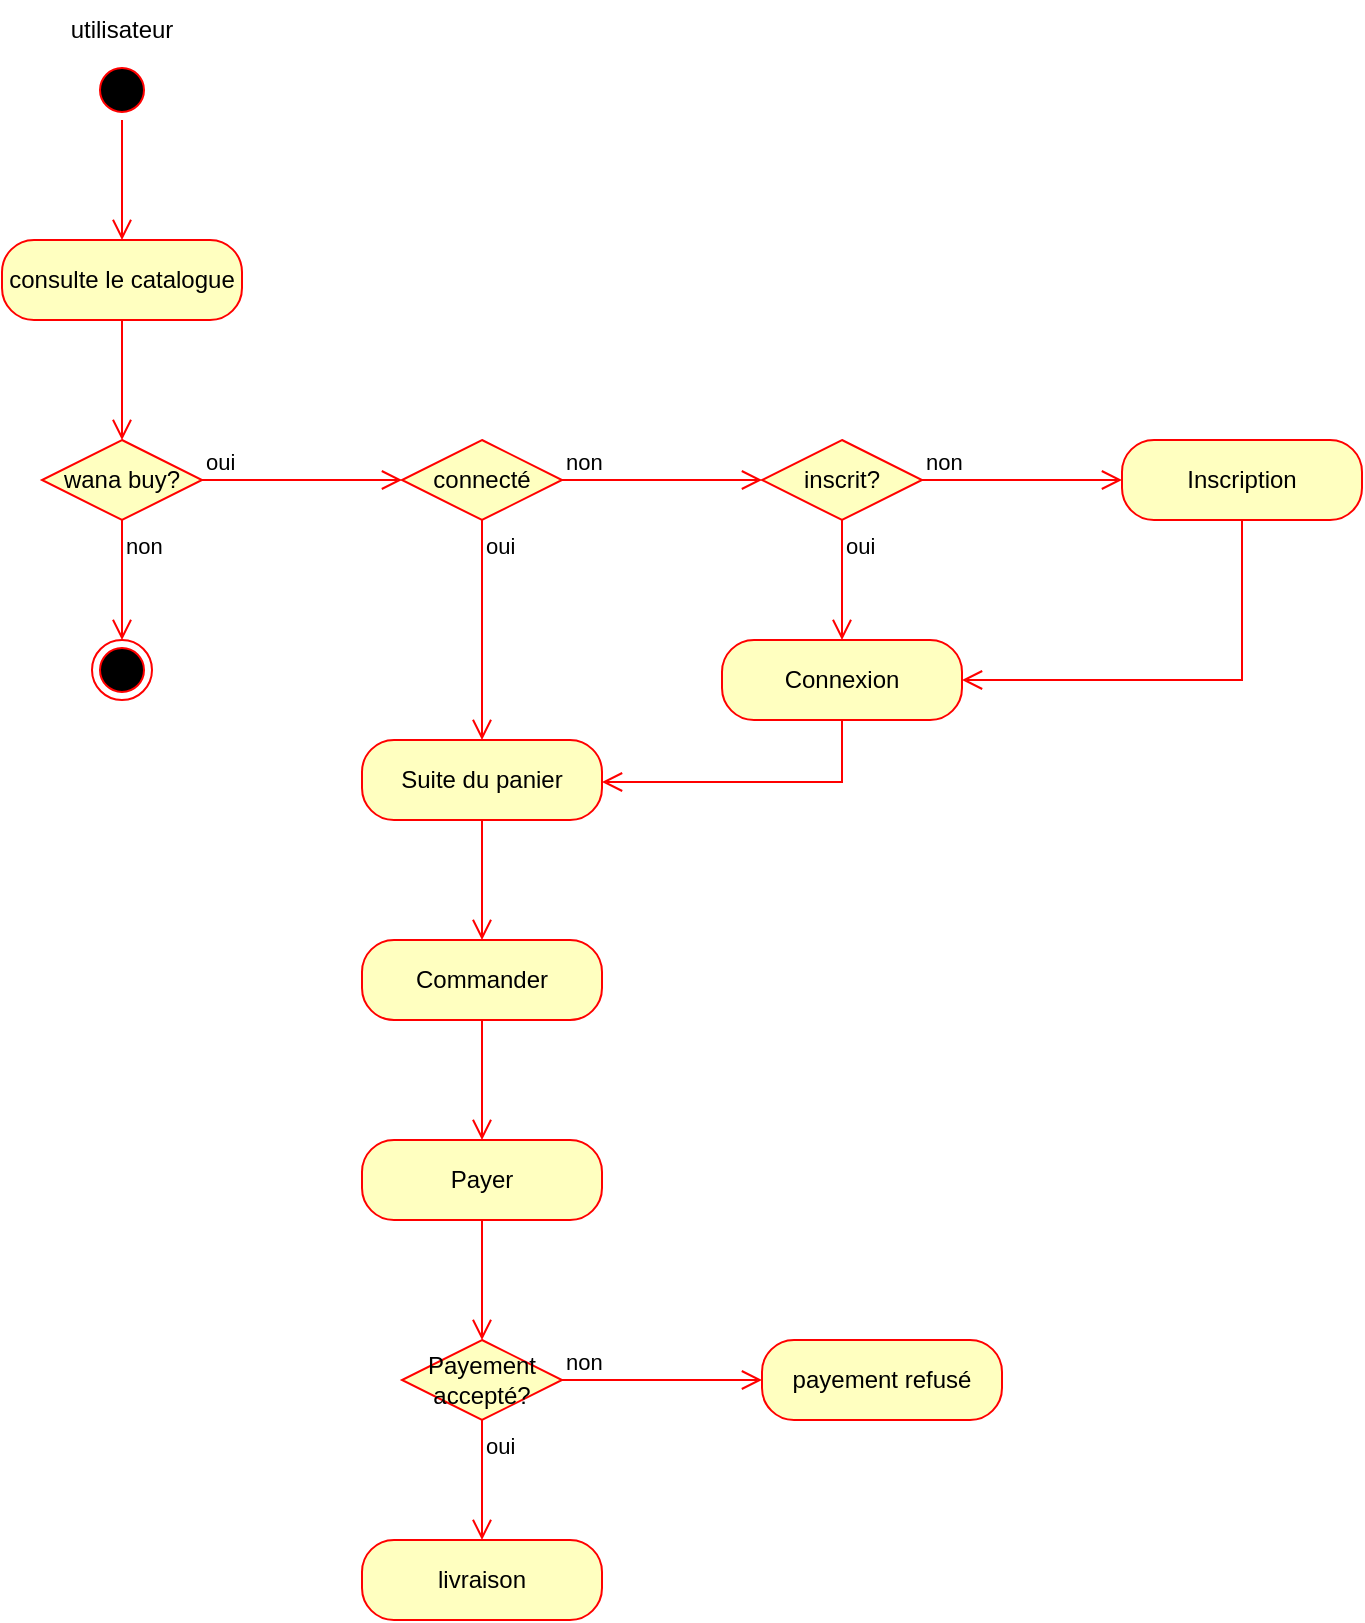 <mxfile version="20.2.0" type="device"><diagram id="HUEfbfo4jPT3Ek_je1R6" name="Page-1"><mxGraphModel dx="1829" dy="820" grid="1" gridSize="10" guides="1" tooltips="1" connect="1" arrows="1" fold="1" page="1" pageScale="1" pageWidth="827" pageHeight="1169" math="0" shadow="0"><root><mxCell id="0"/><mxCell id="1" parent="0"/><mxCell id="og47JLca_yq7fT6olOVJ-1" value="aa" style="ellipse;html=1;shape=startState;fillColor=#000000;strokeColor=#ff0000;" vertex="1" parent="1"><mxGeometry x="345" y="100" width="30" height="30" as="geometry"/></mxCell><mxCell id="og47JLca_yq7fT6olOVJ-2" value="" style="edgeStyle=orthogonalEdgeStyle;html=1;verticalAlign=bottom;endArrow=open;endSize=8;strokeColor=#ff0000;rounded=0;" edge="1" source="og47JLca_yq7fT6olOVJ-1" parent="1"><mxGeometry relative="1" as="geometry"><mxPoint x="360" y="190" as="targetPoint"/></mxGeometry></mxCell><mxCell id="og47JLca_yq7fT6olOVJ-3" value="utilisateur" style="text;html=1;strokeColor=none;fillColor=none;align=center;verticalAlign=middle;whiteSpace=wrap;rounded=0;" vertex="1" parent="1"><mxGeometry x="330" y="70" width="60" height="30" as="geometry"/></mxCell><mxCell id="og47JLca_yq7fT6olOVJ-26" value="consulte le catalogue" style="rounded=1;whiteSpace=wrap;html=1;arcSize=40;fontColor=#000000;fillColor=#ffffc0;strokeColor=#ff0000;" vertex="1" parent="1"><mxGeometry x="300" y="190" width="120" height="40" as="geometry"/></mxCell><mxCell id="og47JLca_yq7fT6olOVJ-27" value="" style="edgeStyle=orthogonalEdgeStyle;html=1;verticalAlign=bottom;endArrow=open;endSize=8;strokeColor=#ff0000;rounded=0;" edge="1" source="og47JLca_yq7fT6olOVJ-26" parent="1"><mxGeometry relative="1" as="geometry"><mxPoint x="360" y="290" as="targetPoint"/></mxGeometry></mxCell><mxCell id="og47JLca_yq7fT6olOVJ-28" value="wana buy?" style="rhombus;whiteSpace=wrap;html=1;fillColor=#ffffc0;strokeColor=#ff0000;" vertex="1" parent="1"><mxGeometry x="320" y="290" width="80" height="40" as="geometry"/></mxCell><mxCell id="og47JLca_yq7fT6olOVJ-29" value="oui" style="edgeStyle=orthogonalEdgeStyle;html=1;align=left;verticalAlign=bottom;endArrow=open;endSize=8;strokeColor=#ff0000;rounded=0;" edge="1" source="og47JLca_yq7fT6olOVJ-28" parent="1"><mxGeometry x="-1" relative="1" as="geometry"><mxPoint x="500" y="310" as="targetPoint"/></mxGeometry></mxCell><mxCell id="og47JLca_yq7fT6olOVJ-30" value="non" style="edgeStyle=orthogonalEdgeStyle;html=1;align=left;verticalAlign=top;endArrow=open;endSize=8;strokeColor=#ff0000;rounded=0;" edge="1" source="og47JLca_yq7fT6olOVJ-28" parent="1"><mxGeometry x="-1" relative="1" as="geometry"><mxPoint x="360" y="390" as="targetPoint"/></mxGeometry></mxCell><mxCell id="og47JLca_yq7fT6olOVJ-31" value="" style="ellipse;html=1;shape=endState;fillColor=#000000;strokeColor=#ff0000;" vertex="1" parent="1"><mxGeometry x="345" y="390" width="30" height="30" as="geometry"/></mxCell><mxCell id="og47JLca_yq7fT6olOVJ-37" value="connecté" style="rhombus;whiteSpace=wrap;html=1;fillColor=#ffffc0;strokeColor=#ff0000;" vertex="1" parent="1"><mxGeometry x="500" y="290" width="80" height="40" as="geometry"/></mxCell><mxCell id="og47JLca_yq7fT6olOVJ-38" value="non" style="edgeStyle=orthogonalEdgeStyle;html=1;align=left;verticalAlign=bottom;endArrow=open;endSize=8;strokeColor=#ff0000;rounded=0;" edge="1" source="og47JLca_yq7fT6olOVJ-37" parent="1"><mxGeometry x="-1" relative="1" as="geometry"><mxPoint x="680" y="310" as="targetPoint"/></mxGeometry></mxCell><mxCell id="og47JLca_yq7fT6olOVJ-39" value="oui" style="edgeStyle=orthogonalEdgeStyle;html=1;align=left;verticalAlign=top;endArrow=open;endSize=8;strokeColor=#ff0000;rounded=0;" edge="1" source="og47JLca_yq7fT6olOVJ-37" parent="1"><mxGeometry x="-1" relative="1" as="geometry"><mxPoint x="540" y="440" as="targetPoint"/></mxGeometry></mxCell><mxCell id="og47JLca_yq7fT6olOVJ-49" value="inscrit?" style="rhombus;whiteSpace=wrap;html=1;fillColor=#ffffc0;strokeColor=#ff0000;" vertex="1" parent="1"><mxGeometry x="680" y="290" width="80" height="40" as="geometry"/></mxCell><mxCell id="og47JLca_yq7fT6olOVJ-50" value="non" style="edgeStyle=orthogonalEdgeStyle;html=1;align=left;verticalAlign=bottom;endArrow=open;endSize=8;strokeColor=#ff0000;rounded=0;" edge="1" source="og47JLca_yq7fT6olOVJ-49" parent="1"><mxGeometry x="-1" relative="1" as="geometry"><mxPoint x="860" y="310" as="targetPoint"/></mxGeometry></mxCell><mxCell id="og47JLca_yq7fT6olOVJ-51" value="oui" style="edgeStyle=orthogonalEdgeStyle;html=1;align=left;verticalAlign=top;endArrow=open;endSize=8;strokeColor=#ff0000;rounded=0;" edge="1" source="og47JLca_yq7fT6olOVJ-49" parent="1"><mxGeometry x="-1" relative="1" as="geometry"><mxPoint x="720" y="390" as="targetPoint"/></mxGeometry></mxCell><mxCell id="og47JLca_yq7fT6olOVJ-52" value="Inscription" style="rounded=1;whiteSpace=wrap;html=1;arcSize=40;fontColor=#000000;fillColor=#ffffc0;strokeColor=#ff0000;" vertex="1" parent="1"><mxGeometry x="860" y="290" width="120" height="40" as="geometry"/></mxCell><mxCell id="og47JLca_yq7fT6olOVJ-53" value="" style="edgeStyle=orthogonalEdgeStyle;html=1;verticalAlign=bottom;endArrow=open;endSize=8;strokeColor=#ff0000;rounded=0;" edge="1" source="og47JLca_yq7fT6olOVJ-52" parent="1" target="og47JLca_yq7fT6olOVJ-54"><mxGeometry relative="1" as="geometry"><mxPoint x="920" y="390" as="targetPoint"/><Array as="points"><mxPoint x="920" y="410"/></Array></mxGeometry></mxCell><mxCell id="og47JLca_yq7fT6olOVJ-54" value="Connexion" style="rounded=1;whiteSpace=wrap;html=1;arcSize=40;fontColor=#000000;fillColor=#ffffc0;strokeColor=#ff0000;" vertex="1" parent="1"><mxGeometry x="660" y="390" width="120" height="40" as="geometry"/></mxCell><mxCell id="og47JLca_yq7fT6olOVJ-55" value="" style="edgeStyle=orthogonalEdgeStyle;html=1;verticalAlign=bottom;endArrow=open;endSize=8;strokeColor=#ff0000;rounded=0;entryX=1;entryY=0.75;entryDx=0;entryDy=0;exitX=0.5;exitY=1;exitDx=0;exitDy=0;exitPerimeter=0;" edge="1" source="og47JLca_yq7fT6olOVJ-54" parent="1"><mxGeometry relative="1" as="geometry"><mxPoint x="600" y="461" as="targetPoint"/><mxPoint x="720" y="440" as="sourcePoint"/><Array as="points"><mxPoint x="720" y="461"/></Array></mxGeometry></mxCell><mxCell id="og47JLca_yq7fT6olOVJ-56" value="Suite du panier" style="rounded=1;whiteSpace=wrap;html=1;arcSize=40;fontColor=#000000;fillColor=#ffffc0;strokeColor=#ff0000;" vertex="1" parent="1"><mxGeometry x="480" y="440" width="120" height="40" as="geometry"/></mxCell><mxCell id="og47JLca_yq7fT6olOVJ-57" value="" style="edgeStyle=orthogonalEdgeStyle;html=1;verticalAlign=bottom;endArrow=open;endSize=8;strokeColor=#ff0000;rounded=0;" edge="1" source="og47JLca_yq7fT6olOVJ-56" parent="1"><mxGeometry relative="1" as="geometry"><mxPoint x="540" y="540" as="targetPoint"/></mxGeometry></mxCell><mxCell id="og47JLca_yq7fT6olOVJ-58" value="Commander" style="rounded=1;whiteSpace=wrap;html=1;arcSize=40;fontColor=#000000;fillColor=#ffffc0;strokeColor=#ff0000;" vertex="1" parent="1"><mxGeometry x="480" y="540" width="120" height="40" as="geometry"/></mxCell><mxCell id="og47JLca_yq7fT6olOVJ-59" value="" style="edgeStyle=orthogonalEdgeStyle;html=1;verticalAlign=bottom;endArrow=open;endSize=8;strokeColor=#ff0000;rounded=0;" edge="1" source="og47JLca_yq7fT6olOVJ-58" parent="1"><mxGeometry relative="1" as="geometry"><mxPoint x="540" y="640" as="targetPoint"/></mxGeometry></mxCell><mxCell id="og47JLca_yq7fT6olOVJ-60" value="Payer" style="rounded=1;whiteSpace=wrap;html=1;arcSize=40;fontColor=#000000;fillColor=#ffffc0;strokeColor=#ff0000;" vertex="1" parent="1"><mxGeometry x="480" y="640" width="120" height="40" as="geometry"/></mxCell><mxCell id="og47JLca_yq7fT6olOVJ-61" value="" style="edgeStyle=orthogonalEdgeStyle;html=1;verticalAlign=bottom;endArrow=open;endSize=8;strokeColor=#ff0000;rounded=0;" edge="1" source="og47JLca_yq7fT6olOVJ-60" parent="1"><mxGeometry relative="1" as="geometry"><mxPoint x="540" y="740" as="targetPoint"/></mxGeometry></mxCell><mxCell id="og47JLca_yq7fT6olOVJ-62" value="Payement accepté?" style="rhombus;whiteSpace=wrap;html=1;fillColor=#ffffc0;strokeColor=#ff0000;" vertex="1" parent="1"><mxGeometry x="500" y="740" width="80" height="40" as="geometry"/></mxCell><mxCell id="og47JLca_yq7fT6olOVJ-63" value="non" style="edgeStyle=orthogonalEdgeStyle;html=1;align=left;verticalAlign=bottom;endArrow=open;endSize=8;strokeColor=#ff0000;rounded=0;" edge="1" source="og47JLca_yq7fT6olOVJ-62" parent="1"><mxGeometry x="-1" relative="1" as="geometry"><mxPoint x="680" y="760" as="targetPoint"/></mxGeometry></mxCell><mxCell id="og47JLca_yq7fT6olOVJ-64" value="oui" style="edgeStyle=orthogonalEdgeStyle;html=1;align=left;verticalAlign=top;endArrow=open;endSize=8;strokeColor=#ff0000;rounded=0;" edge="1" source="og47JLca_yq7fT6olOVJ-62" parent="1"><mxGeometry x="-1" relative="1" as="geometry"><mxPoint x="540" y="840" as="targetPoint"/></mxGeometry></mxCell><mxCell id="og47JLca_yq7fT6olOVJ-68" value="livraison" style="rounded=1;whiteSpace=wrap;html=1;arcSize=40;fontColor=#000000;fillColor=#ffffc0;strokeColor=#ff0000;" vertex="1" parent="1"><mxGeometry x="480" y="840" width="120" height="40" as="geometry"/></mxCell><mxCell id="og47JLca_yq7fT6olOVJ-70" value="payement refusé" style="rounded=1;whiteSpace=wrap;html=1;arcSize=40;fontColor=#000000;fillColor=#ffffc0;strokeColor=#ff0000;" vertex="1" parent="1"><mxGeometry x="680" y="740" width="120" height="40" as="geometry"/></mxCell></root></mxGraphModel></diagram></mxfile>